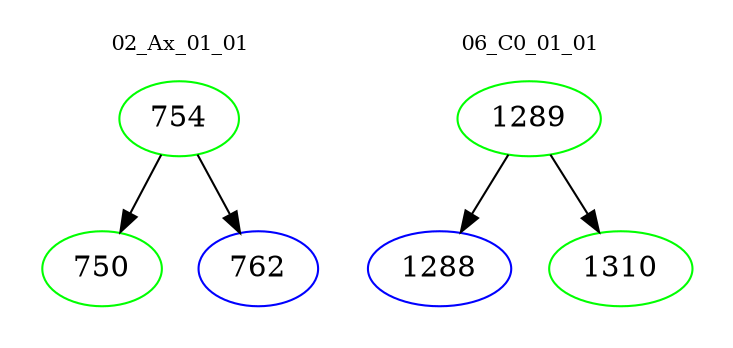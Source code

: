 digraph{
subgraph cluster_0 {
color = white
label = "02_Ax_01_01";
fontsize=10;
T0_754 [label="754", color="green"]
T0_754 -> T0_750 [color="black"]
T0_750 [label="750", color="green"]
T0_754 -> T0_762 [color="black"]
T0_762 [label="762", color="blue"]
}
subgraph cluster_1 {
color = white
label = "06_C0_01_01";
fontsize=10;
T1_1289 [label="1289", color="green"]
T1_1289 -> T1_1288 [color="black"]
T1_1288 [label="1288", color="blue"]
T1_1289 -> T1_1310 [color="black"]
T1_1310 [label="1310", color="green"]
}
}
